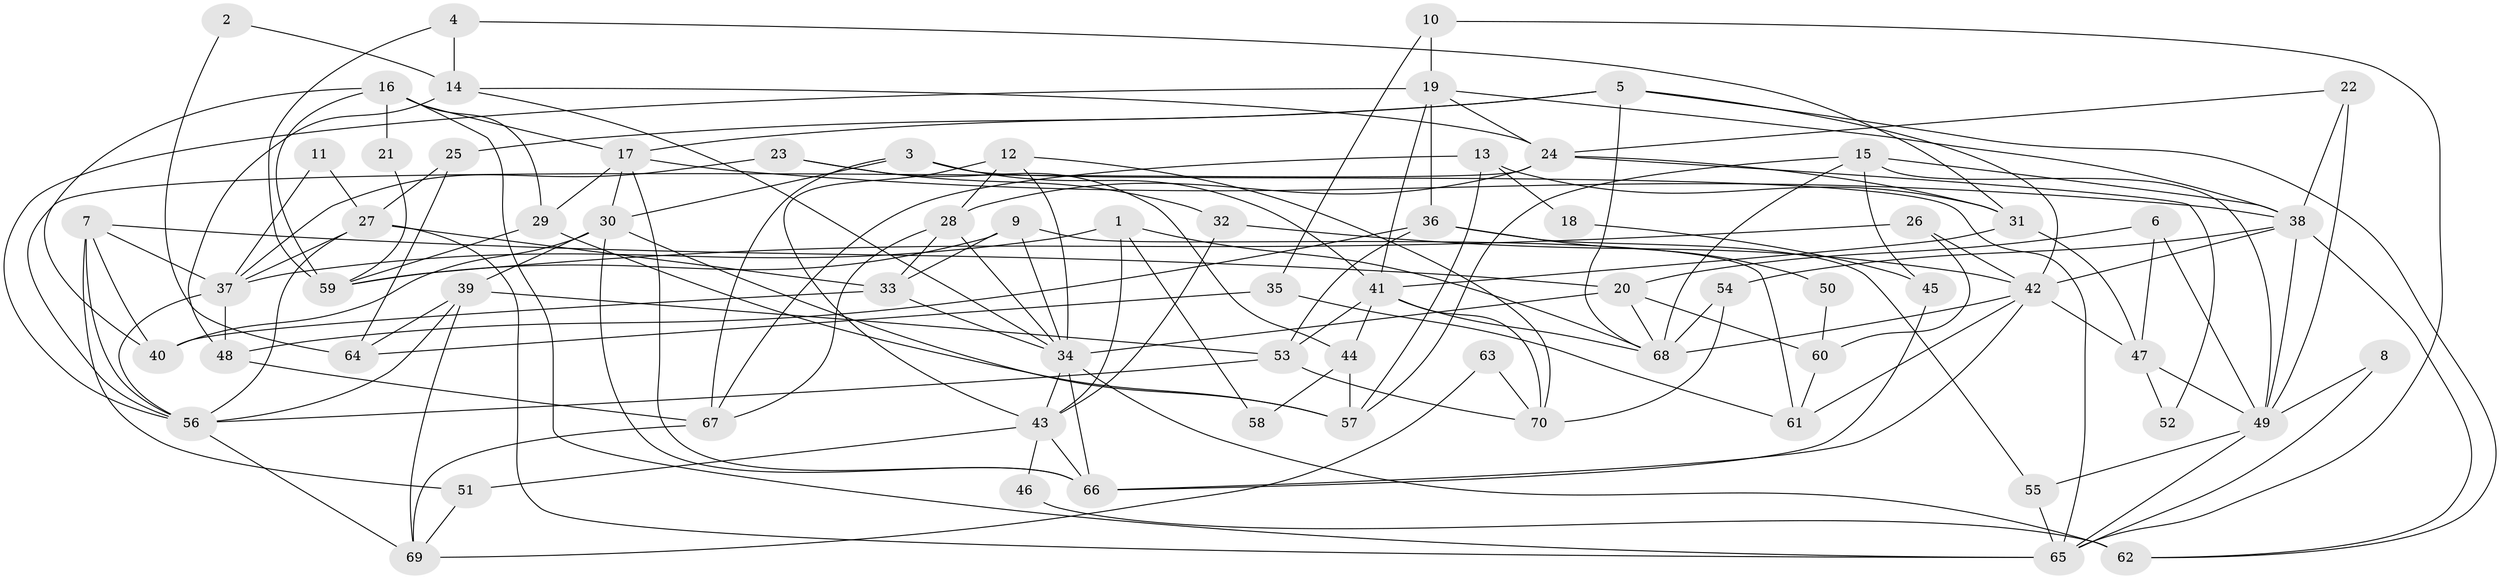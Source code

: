 // original degree distribution, {4: 0.24242424242424243, 5: 0.16161616161616163, 3: 0.26262626262626265, 7: 0.050505050505050504, 2: 0.1717171717171717, 6: 0.08080808080808081, 9: 0.010101010101010102, 8: 0.020202020202020204}
// Generated by graph-tools (version 1.1) at 2025/37/03/04/25 23:37:06]
// undirected, 70 vertices, 158 edges
graph export_dot {
  node [color=gray90,style=filled];
  1;
  2;
  3;
  4;
  5;
  6;
  7;
  8;
  9;
  10;
  11;
  12;
  13;
  14;
  15;
  16;
  17;
  18;
  19;
  20;
  21;
  22;
  23;
  24;
  25;
  26;
  27;
  28;
  29;
  30;
  31;
  32;
  33;
  34;
  35;
  36;
  37;
  38;
  39;
  40;
  41;
  42;
  43;
  44;
  45;
  46;
  47;
  48;
  49;
  50;
  51;
  52;
  53;
  54;
  55;
  56;
  57;
  58;
  59;
  60;
  61;
  62;
  63;
  64;
  65;
  66;
  67;
  68;
  69;
  70;
  1 -- 37 [weight=1.0];
  1 -- 43 [weight=1.0];
  1 -- 58 [weight=1.0];
  1 -- 68 [weight=1.0];
  2 -- 14 [weight=1.0];
  2 -- 64 [weight=1.0];
  3 -- 30 [weight=1.0];
  3 -- 41 [weight=1.0];
  3 -- 65 [weight=1.0];
  3 -- 67 [weight=1.0];
  4 -- 14 [weight=1.0];
  4 -- 31 [weight=1.0];
  4 -- 59 [weight=1.0];
  5 -- 17 [weight=1.0];
  5 -- 25 [weight=1.0];
  5 -- 42 [weight=1.0];
  5 -- 62 [weight=1.0];
  5 -- 68 [weight=1.0];
  6 -- 20 [weight=1.0];
  6 -- 47 [weight=1.0];
  6 -- 49 [weight=1.0];
  7 -- 20 [weight=1.0];
  7 -- 37 [weight=1.0];
  7 -- 40 [weight=1.0];
  7 -- 51 [weight=1.0];
  7 -- 56 [weight=1.0];
  8 -- 49 [weight=1.0];
  8 -- 65 [weight=1.0];
  9 -- 33 [weight=1.0];
  9 -- 34 [weight=1.0];
  9 -- 59 [weight=1.0];
  9 -- 61 [weight=1.0];
  10 -- 19 [weight=1.0];
  10 -- 35 [weight=1.0];
  10 -- 65 [weight=1.0];
  11 -- 27 [weight=1.0];
  11 -- 37 [weight=1.0];
  12 -- 28 [weight=1.0];
  12 -- 34 [weight=1.0];
  12 -- 43 [weight=1.0];
  12 -- 70 [weight=1.0];
  13 -- 18 [weight=1.0];
  13 -- 31 [weight=1.0];
  13 -- 57 [weight=1.0];
  13 -- 67 [weight=1.0];
  14 -- 24 [weight=1.0];
  14 -- 34 [weight=1.0];
  14 -- 48 [weight=2.0];
  15 -- 38 [weight=1.0];
  15 -- 45 [weight=1.0];
  15 -- 49 [weight=1.0];
  15 -- 57 [weight=1.0];
  15 -- 68 [weight=1.0];
  16 -- 17 [weight=1.0];
  16 -- 21 [weight=1.0];
  16 -- 29 [weight=1.0];
  16 -- 40 [weight=1.0];
  16 -- 59 [weight=1.0];
  16 -- 65 [weight=1.0];
  17 -- 29 [weight=1.0];
  17 -- 30 [weight=1.0];
  17 -- 38 [weight=1.0];
  17 -- 66 [weight=1.0];
  18 -- 45 [weight=1.0];
  19 -- 24 [weight=1.0];
  19 -- 36 [weight=1.0];
  19 -- 38 [weight=1.0];
  19 -- 41 [weight=1.0];
  19 -- 56 [weight=1.0];
  20 -- 34 [weight=1.0];
  20 -- 60 [weight=1.0];
  20 -- 68 [weight=1.0];
  21 -- 59 [weight=1.0];
  22 -- 24 [weight=1.0];
  22 -- 38 [weight=1.0];
  22 -- 49 [weight=1.0];
  23 -- 32 [weight=1.0];
  23 -- 37 [weight=2.0];
  23 -- 44 [weight=1.0];
  24 -- 28 [weight=2.0];
  24 -- 31 [weight=1.0];
  24 -- 52 [weight=1.0];
  24 -- 56 [weight=1.0];
  25 -- 27 [weight=1.0];
  25 -- 64 [weight=1.0];
  26 -- 42 [weight=1.0];
  26 -- 59 [weight=1.0];
  26 -- 60 [weight=1.0];
  27 -- 33 [weight=1.0];
  27 -- 37 [weight=1.0];
  27 -- 56 [weight=1.0];
  27 -- 65 [weight=1.0];
  28 -- 33 [weight=1.0];
  28 -- 34 [weight=1.0];
  28 -- 67 [weight=1.0];
  29 -- 57 [weight=1.0];
  29 -- 59 [weight=1.0];
  30 -- 39 [weight=1.0];
  30 -- 40 [weight=1.0];
  30 -- 57 [weight=1.0];
  30 -- 66 [weight=1.0];
  31 -- 41 [weight=1.0];
  31 -- 47 [weight=1.0];
  32 -- 42 [weight=1.0];
  32 -- 43 [weight=1.0];
  33 -- 34 [weight=1.0];
  33 -- 40 [weight=1.0];
  34 -- 43 [weight=1.0];
  34 -- 62 [weight=2.0];
  34 -- 66 [weight=2.0];
  35 -- 61 [weight=1.0];
  35 -- 64 [weight=2.0];
  36 -- 48 [weight=1.0];
  36 -- 50 [weight=1.0];
  36 -- 53 [weight=1.0];
  36 -- 55 [weight=1.0];
  37 -- 48 [weight=1.0];
  37 -- 56 [weight=1.0];
  38 -- 42 [weight=1.0];
  38 -- 49 [weight=2.0];
  38 -- 54 [weight=1.0];
  38 -- 62 [weight=1.0];
  39 -- 53 [weight=1.0];
  39 -- 56 [weight=1.0];
  39 -- 64 [weight=1.0];
  39 -- 69 [weight=1.0];
  41 -- 44 [weight=2.0];
  41 -- 53 [weight=1.0];
  41 -- 68 [weight=1.0];
  41 -- 70 [weight=1.0];
  42 -- 47 [weight=1.0];
  42 -- 61 [weight=1.0];
  42 -- 66 [weight=1.0];
  42 -- 68 [weight=1.0];
  43 -- 46 [weight=1.0];
  43 -- 51 [weight=1.0];
  43 -- 66 [weight=1.0];
  44 -- 57 [weight=1.0];
  44 -- 58 [weight=1.0];
  45 -- 66 [weight=1.0];
  46 -- 62 [weight=1.0];
  47 -- 49 [weight=1.0];
  47 -- 52 [weight=1.0];
  48 -- 67 [weight=1.0];
  49 -- 55 [weight=1.0];
  49 -- 65 [weight=1.0];
  50 -- 60 [weight=1.0];
  51 -- 69 [weight=1.0];
  53 -- 56 [weight=1.0];
  53 -- 70 [weight=1.0];
  54 -- 68 [weight=1.0];
  54 -- 70 [weight=1.0];
  55 -- 65 [weight=1.0];
  56 -- 69 [weight=1.0];
  60 -- 61 [weight=1.0];
  63 -- 69 [weight=1.0];
  63 -- 70 [weight=1.0];
  67 -- 69 [weight=1.0];
}
